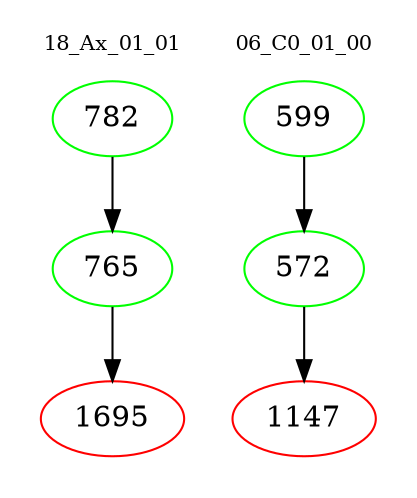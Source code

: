 digraph{
subgraph cluster_0 {
color = white
label = "18_Ax_01_01";
fontsize=10;
T0_782 [label="782", color="green"]
T0_782 -> T0_765 [color="black"]
T0_765 [label="765", color="green"]
T0_765 -> T0_1695 [color="black"]
T0_1695 [label="1695", color="red"]
}
subgraph cluster_1 {
color = white
label = "06_C0_01_00";
fontsize=10;
T1_599 [label="599", color="green"]
T1_599 -> T1_572 [color="black"]
T1_572 [label="572", color="green"]
T1_572 -> T1_1147 [color="black"]
T1_1147 [label="1147", color="red"]
}
}
